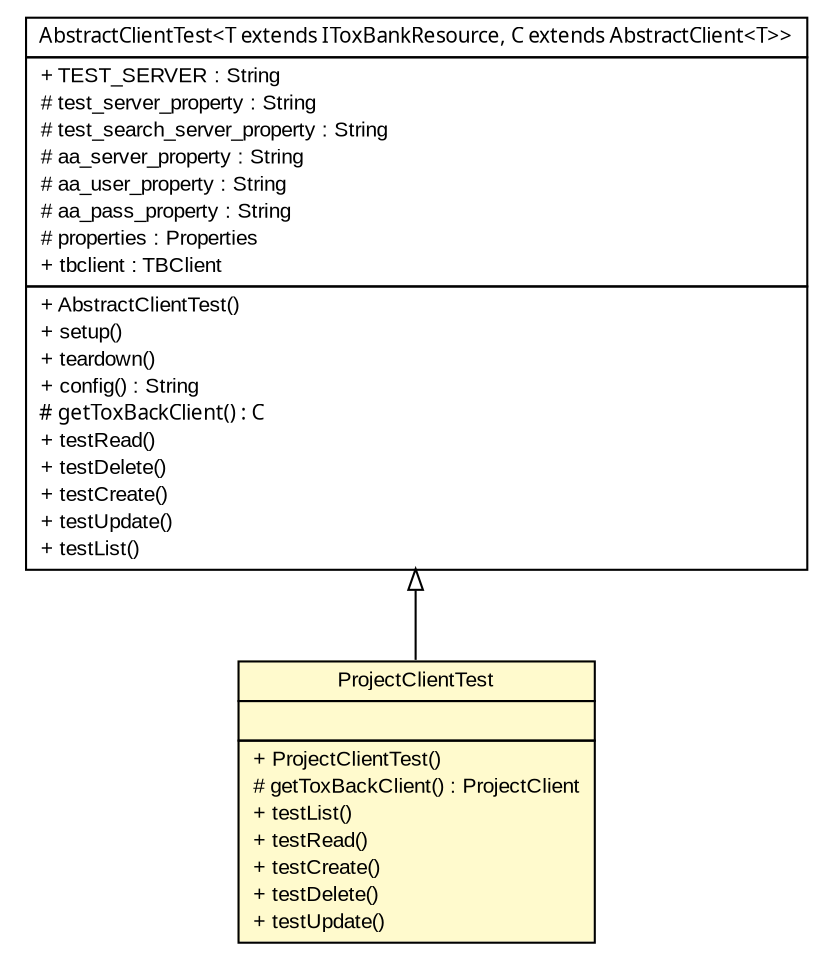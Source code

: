 #!/usr/local/bin/dot
#
# Class diagram 
# Generated by UmlGraph version 4.6 (http://www.spinellis.gr/sw/umlgraph)
#

digraph G {
	edge [fontname="arial",fontsize=10,labelfontname="arial",labelfontsize=10];
	node [fontname="arial",fontsize=10,shape=plaintext];
	// net.toxbank.client.resource.ProjectClientTest
	c76 [label=<<table border="0" cellborder="1" cellspacing="0" cellpadding="2" port="p" bgcolor="lemonChiffon" href="./ProjectClientTest.html">
		<tr><td><table border="0" cellspacing="0" cellpadding="1">
			<tr><td> ProjectClientTest </td></tr>
		</table></td></tr>
		<tr><td><table border="0" cellspacing="0" cellpadding="1">
			<tr><td align="left">  </td></tr>
		</table></td></tr>
		<tr><td><table border="0" cellspacing="0" cellpadding="1">
			<tr><td align="left"> + ProjectClientTest() </td></tr>
			<tr><td align="left"> # getToxBackClient() : ProjectClient </td></tr>
			<tr><td align="left"> + testList() </td></tr>
			<tr><td align="left"> + testRead() </td></tr>
			<tr><td align="left"> + testCreate() </td></tr>
			<tr><td align="left"> + testDelete() </td></tr>
			<tr><td align="left"> + testUpdate() </td></tr>
		</table></td></tr>
		</table>>, fontname="arial", fontcolor="black", fontsize=10.0];
	// net.toxbank.client.resource.AbstractClientTest<T extends net.toxbank.client.resource.IToxBankResource, C extends net.toxbank.client.resource.AbstractClient<T>>
	c83 [label=<<table border="0" cellborder="1" cellspacing="0" cellpadding="2" port="p" href="./AbstractClientTest.html">
		<tr><td><table border="0" cellspacing="0" cellpadding="1">
			<tr><td><font face="ariali"> AbstractClientTest&lt;T extends IToxBankResource, C extends AbstractClient&lt;T&gt;&gt; </font></td></tr>
		</table></td></tr>
		<tr><td><table border="0" cellspacing="0" cellpadding="1">
			<tr><td align="left"> + TEST_SERVER : String </td></tr>
			<tr><td align="left"> # test_server_property : String </td></tr>
			<tr><td align="left"> # test_search_server_property : String </td></tr>
			<tr><td align="left"> # aa_server_property : String </td></tr>
			<tr><td align="left"> # aa_user_property : String </td></tr>
			<tr><td align="left"> # aa_pass_property : String </td></tr>
			<tr><td align="left"> # properties : Properties </td></tr>
			<tr><td align="left"> + tbclient : TBClient </td></tr>
		</table></td></tr>
		<tr><td><table border="0" cellspacing="0" cellpadding="1">
			<tr><td align="left"> + AbstractClientTest() </td></tr>
			<tr><td align="left"> + setup() </td></tr>
			<tr><td align="left"> + teardown() </td></tr>
			<tr><td align="left"> + config() : String </td></tr>
			<tr><td align="left"><font face="ariali" point-size="10.0"> # getToxBackClient() : C </font></td></tr>
			<tr><td align="left"> + testRead() </td></tr>
			<tr><td align="left"> + testDelete() </td></tr>
			<tr><td align="left"> + testCreate() </td></tr>
			<tr><td align="left"> + testUpdate() </td></tr>
			<tr><td align="left"> + testList() </td></tr>
		</table></td></tr>
		</table>>, fontname="arial", fontcolor="black", fontsize=10.0];
	//net.toxbank.client.resource.ProjectClientTest extends net.toxbank.client.resource.AbstractClientTest<net.toxbank.client.resource.Project, net.toxbank.client.resource.ProjectClient>
	c83:p -> c76:p [dir=back,arrowtail=empty];
}

